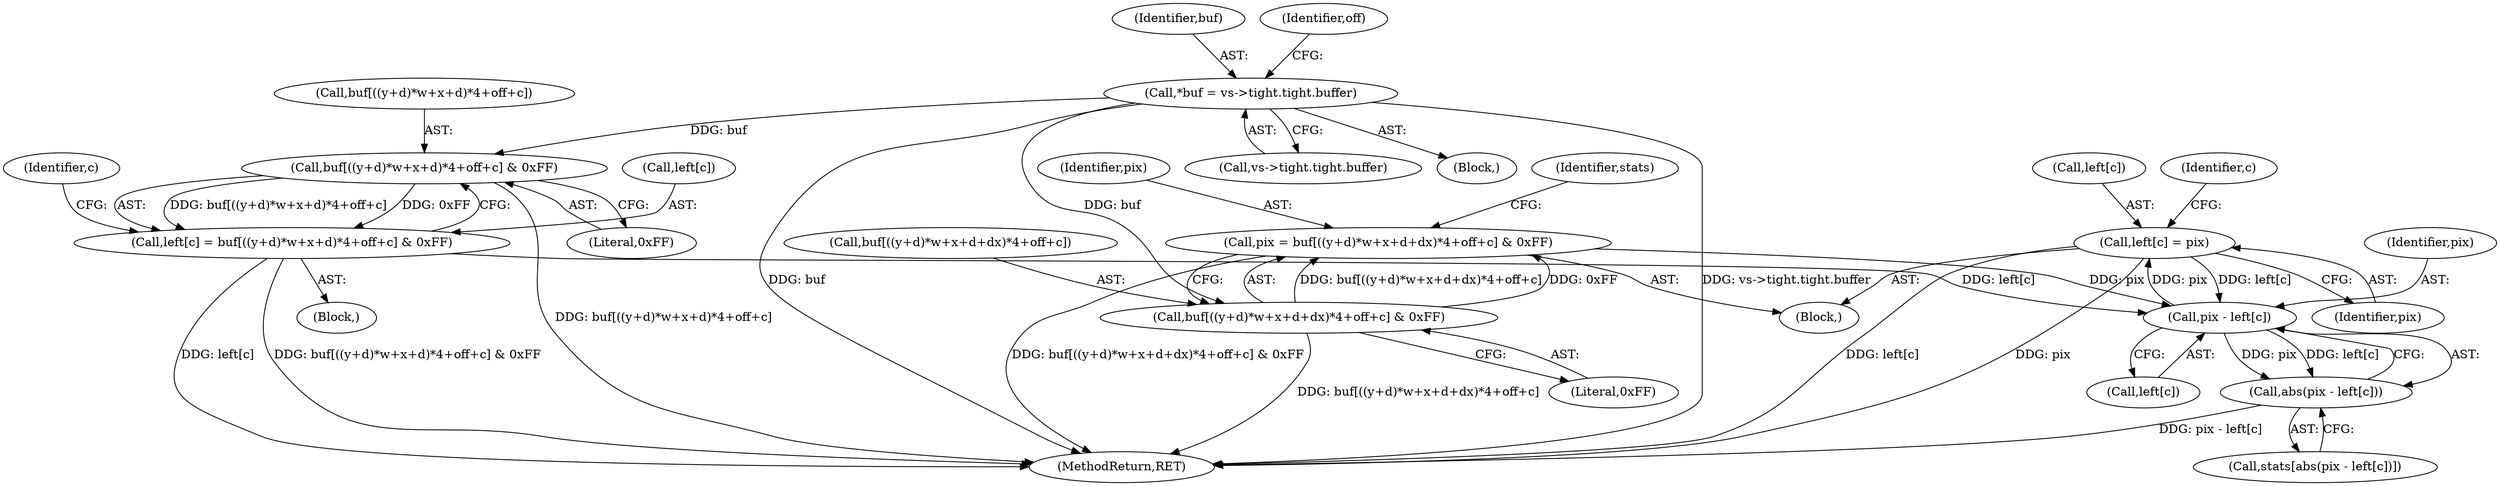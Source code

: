 digraph "0_qemu_9f64916da20eea67121d544698676295bbb105a7_5@array" {
"1000262" [label="(Call,left[c] = pix)"];
"1000257" [label="(Call,pix - left[c])"];
"1000230" [label="(Call,pix = buf[((y+d)*w+x+d+dx)*4+off+c] & 0xFF)"];
"1000232" [label="(Call,buf[((y+d)*w+x+d+dx)*4+off+c] & 0xFF)"];
"1000122" [label="(Call,*buf = vs->tight.tight.buffer)"];
"1000187" [label="(Call,left[c] = buf[((y+d)*w+x+d)*4+off+c] & 0xFF)"];
"1000191" [label="(Call,buf[((y+d)*w+x+d)*4+off+c] & 0xFF)"];
"1000262" [label="(Call,left[c] = pix)"];
"1000256" [label="(Call,abs(pix - left[c]))"];
"1000252" [label="(Literal,0xFF)"];
"1000263" [label="(Call,left[c])"];
"1000262" [label="(Call,left[c] = pix)"];
"1000185" [label="(Identifier,c)"];
"1000255" [label="(Identifier,stats)"];
"1000254" [label="(Call,stats[abs(pix - left[c])])"];
"1000232" [label="(Call,buf[((y+d)*w+x+d+dx)*4+off+c] & 0xFF)"];
"1000228" [label="(Identifier,c)"];
"1000230" [label="(Call,pix = buf[((y+d)*w+x+d+dx)*4+off+c] & 0xFF)"];
"1000123" [label="(Identifier,buf)"];
"1000371" [label="(MethodReturn,RET)"];
"1000124" [label="(Call,vs->tight.tight.buffer)"];
"1000188" [label="(Call,left[c])"];
"1000192" [label="(Call,buf[((y+d)*w+x+d)*4+off+c])"];
"1000257" [label="(Call,pix - left[c])"];
"1000258" [label="(Identifier,pix)"];
"1000229" [label="(Block,)"];
"1000209" [label="(Literal,0xFF)"];
"1000186" [label="(Block,)"];
"1000233" [label="(Call,buf[((y+d)*w+x+d+dx)*4+off+c])"];
"1000191" [label="(Call,buf[((y+d)*w+x+d)*4+off+c] & 0xFF)"];
"1000106" [label="(Block,)"];
"1000256" [label="(Call,abs(pix - left[c]))"];
"1000132" [label="(Identifier,off)"];
"1000231" [label="(Identifier,pix)"];
"1000266" [label="(Identifier,pix)"];
"1000187" [label="(Call,left[c] = buf[((y+d)*w+x+d)*4+off+c] & 0xFF)"];
"1000259" [label="(Call,left[c])"];
"1000122" [label="(Call,*buf = vs->tight.tight.buffer)"];
"1000262" -> "1000229"  [label="AST: "];
"1000262" -> "1000266"  [label="CFG: "];
"1000263" -> "1000262"  [label="AST: "];
"1000266" -> "1000262"  [label="AST: "];
"1000228" -> "1000262"  [label="CFG: "];
"1000262" -> "1000371"  [label="DDG: left[c]"];
"1000262" -> "1000371"  [label="DDG: pix"];
"1000262" -> "1000257"  [label="DDG: left[c]"];
"1000257" -> "1000262"  [label="DDG: pix"];
"1000257" -> "1000256"  [label="AST: "];
"1000257" -> "1000259"  [label="CFG: "];
"1000258" -> "1000257"  [label="AST: "];
"1000259" -> "1000257"  [label="AST: "];
"1000256" -> "1000257"  [label="CFG: "];
"1000257" -> "1000256"  [label="DDG: pix"];
"1000257" -> "1000256"  [label="DDG: left[c]"];
"1000230" -> "1000257"  [label="DDG: pix"];
"1000187" -> "1000257"  [label="DDG: left[c]"];
"1000230" -> "1000229"  [label="AST: "];
"1000230" -> "1000232"  [label="CFG: "];
"1000231" -> "1000230"  [label="AST: "];
"1000232" -> "1000230"  [label="AST: "];
"1000255" -> "1000230"  [label="CFG: "];
"1000230" -> "1000371"  [label="DDG: buf[((y+d)*w+x+d+dx)*4+off+c] & 0xFF"];
"1000232" -> "1000230"  [label="DDG: buf[((y+d)*w+x+d+dx)*4+off+c]"];
"1000232" -> "1000230"  [label="DDG: 0xFF"];
"1000232" -> "1000252"  [label="CFG: "];
"1000233" -> "1000232"  [label="AST: "];
"1000252" -> "1000232"  [label="AST: "];
"1000232" -> "1000371"  [label="DDG: buf[((y+d)*w+x+d+dx)*4+off+c]"];
"1000122" -> "1000232"  [label="DDG: buf"];
"1000122" -> "1000106"  [label="AST: "];
"1000122" -> "1000124"  [label="CFG: "];
"1000123" -> "1000122"  [label="AST: "];
"1000124" -> "1000122"  [label="AST: "];
"1000132" -> "1000122"  [label="CFG: "];
"1000122" -> "1000371"  [label="DDG: buf"];
"1000122" -> "1000371"  [label="DDG: vs->tight.tight.buffer"];
"1000122" -> "1000191"  [label="DDG: buf"];
"1000187" -> "1000186"  [label="AST: "];
"1000187" -> "1000191"  [label="CFG: "];
"1000188" -> "1000187"  [label="AST: "];
"1000191" -> "1000187"  [label="AST: "];
"1000185" -> "1000187"  [label="CFG: "];
"1000187" -> "1000371"  [label="DDG: left[c]"];
"1000187" -> "1000371"  [label="DDG: buf[((y+d)*w+x+d)*4+off+c] & 0xFF"];
"1000191" -> "1000187"  [label="DDG: buf[((y+d)*w+x+d)*4+off+c]"];
"1000191" -> "1000187"  [label="DDG: 0xFF"];
"1000191" -> "1000209"  [label="CFG: "];
"1000192" -> "1000191"  [label="AST: "];
"1000209" -> "1000191"  [label="AST: "];
"1000191" -> "1000371"  [label="DDG: buf[((y+d)*w+x+d)*4+off+c]"];
"1000256" -> "1000254"  [label="AST: "];
"1000254" -> "1000256"  [label="CFG: "];
"1000256" -> "1000371"  [label="DDG: pix - left[c]"];
}
